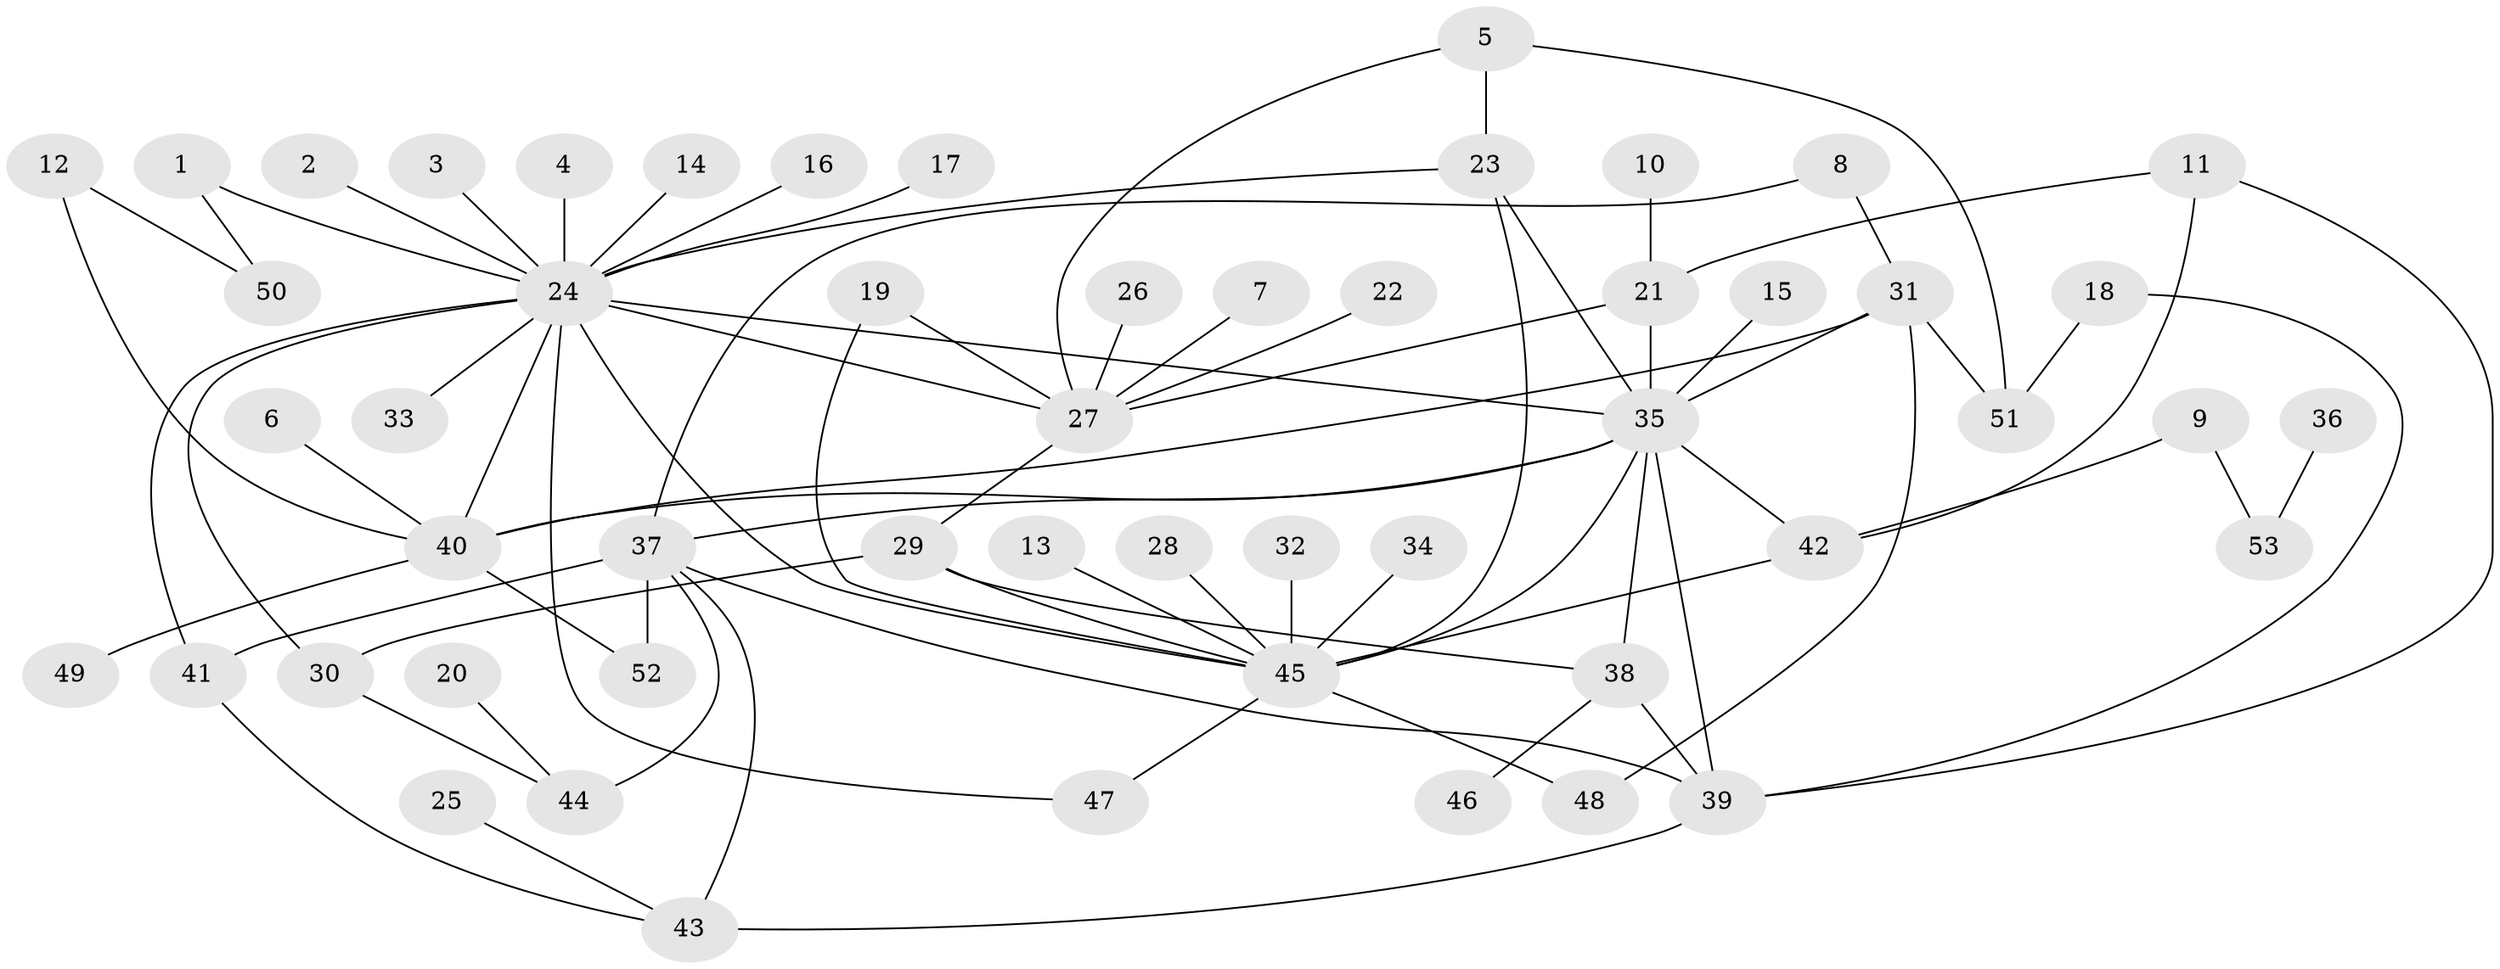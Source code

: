 // original degree distribution, {11: 0.009523809523809525, 20: 0.009523809523809525, 14: 0.009523809523809525, 4: 0.0761904761904762, 6: 0.01904761904761905, 8: 0.01904761904761905, 10: 0.009523809523809525, 2: 0.23809523809523808, 1: 0.49523809523809526, 5: 0.0380952380952381, 3: 0.06666666666666667, 16: 0.009523809523809525}
// Generated by graph-tools (version 1.1) at 2025/01/03/09/25 03:01:41]
// undirected, 53 vertices, 79 edges
graph export_dot {
graph [start="1"]
  node [color=gray90,style=filled];
  1;
  2;
  3;
  4;
  5;
  6;
  7;
  8;
  9;
  10;
  11;
  12;
  13;
  14;
  15;
  16;
  17;
  18;
  19;
  20;
  21;
  22;
  23;
  24;
  25;
  26;
  27;
  28;
  29;
  30;
  31;
  32;
  33;
  34;
  35;
  36;
  37;
  38;
  39;
  40;
  41;
  42;
  43;
  44;
  45;
  46;
  47;
  48;
  49;
  50;
  51;
  52;
  53;
  1 -- 24 [weight=1.0];
  1 -- 50 [weight=1.0];
  2 -- 24 [weight=1.0];
  3 -- 24 [weight=1.0];
  4 -- 24 [weight=1.0];
  5 -- 23 [weight=1.0];
  5 -- 27 [weight=1.0];
  5 -- 51 [weight=1.0];
  6 -- 40 [weight=1.0];
  7 -- 27 [weight=1.0];
  8 -- 31 [weight=1.0];
  8 -- 37 [weight=1.0];
  9 -- 42 [weight=1.0];
  9 -- 53 [weight=1.0];
  10 -- 21 [weight=1.0];
  11 -- 21 [weight=1.0];
  11 -- 39 [weight=1.0];
  11 -- 42 [weight=1.0];
  12 -- 40 [weight=1.0];
  12 -- 50 [weight=1.0];
  13 -- 45 [weight=1.0];
  14 -- 24 [weight=1.0];
  15 -- 35 [weight=1.0];
  16 -- 24 [weight=1.0];
  17 -- 24 [weight=1.0];
  18 -- 39 [weight=1.0];
  18 -- 51 [weight=1.0];
  19 -- 27 [weight=1.0];
  19 -- 45 [weight=1.0];
  20 -- 44 [weight=1.0];
  21 -- 27 [weight=1.0];
  21 -- 35 [weight=1.0];
  22 -- 27 [weight=1.0];
  23 -- 24 [weight=1.0];
  23 -- 35 [weight=1.0];
  23 -- 45 [weight=1.0];
  24 -- 27 [weight=1.0];
  24 -- 30 [weight=1.0];
  24 -- 33 [weight=1.0];
  24 -- 35 [weight=1.0];
  24 -- 40 [weight=1.0];
  24 -- 41 [weight=1.0];
  24 -- 45 [weight=1.0];
  24 -- 47 [weight=1.0];
  25 -- 43 [weight=1.0];
  26 -- 27 [weight=1.0];
  27 -- 29 [weight=1.0];
  28 -- 45 [weight=1.0];
  29 -- 30 [weight=1.0];
  29 -- 38 [weight=1.0];
  29 -- 45 [weight=1.0];
  30 -- 44 [weight=1.0];
  31 -- 35 [weight=1.0];
  31 -- 40 [weight=1.0];
  31 -- 48 [weight=1.0];
  31 -- 51 [weight=1.0];
  32 -- 45 [weight=1.0];
  34 -- 45 [weight=1.0];
  35 -- 37 [weight=1.0];
  35 -- 38 [weight=2.0];
  35 -- 39 [weight=1.0];
  35 -- 40 [weight=1.0];
  35 -- 42 [weight=1.0];
  35 -- 45 [weight=1.0];
  36 -- 53 [weight=1.0];
  37 -- 39 [weight=1.0];
  37 -- 41 [weight=1.0];
  37 -- 43 [weight=1.0];
  37 -- 44 [weight=1.0];
  37 -- 52 [weight=1.0];
  38 -- 39 [weight=1.0];
  38 -- 46 [weight=1.0];
  39 -- 43 [weight=1.0];
  40 -- 49 [weight=1.0];
  40 -- 52 [weight=1.0];
  41 -- 43 [weight=1.0];
  42 -- 45 [weight=2.0];
  45 -- 47 [weight=1.0];
  45 -- 48 [weight=1.0];
}
